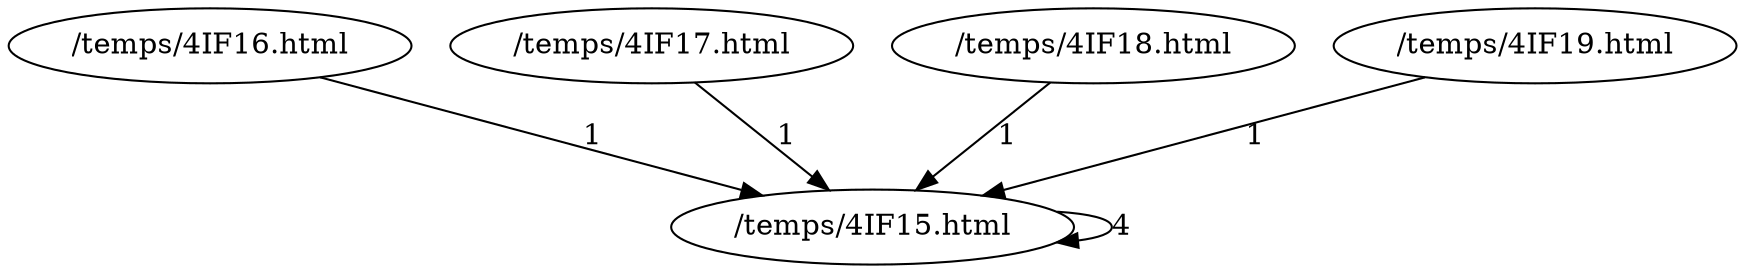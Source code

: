 digraph {
node0[label="/temps/4IF15.html"];
node1[label="/temps/4IF16.html"];
node2[label="/temps/4IF17.html"];
node3[label="/temps/4IF18.html"];
node4[label="/temps/4IF19.html"];
node0 -> node0 [label="4"];
node1 -> node0 [label="1"];
node2 -> node0 [label="1"];
node3 -> node0 [label="1"];
node4 -> node0 [label="1"];
}